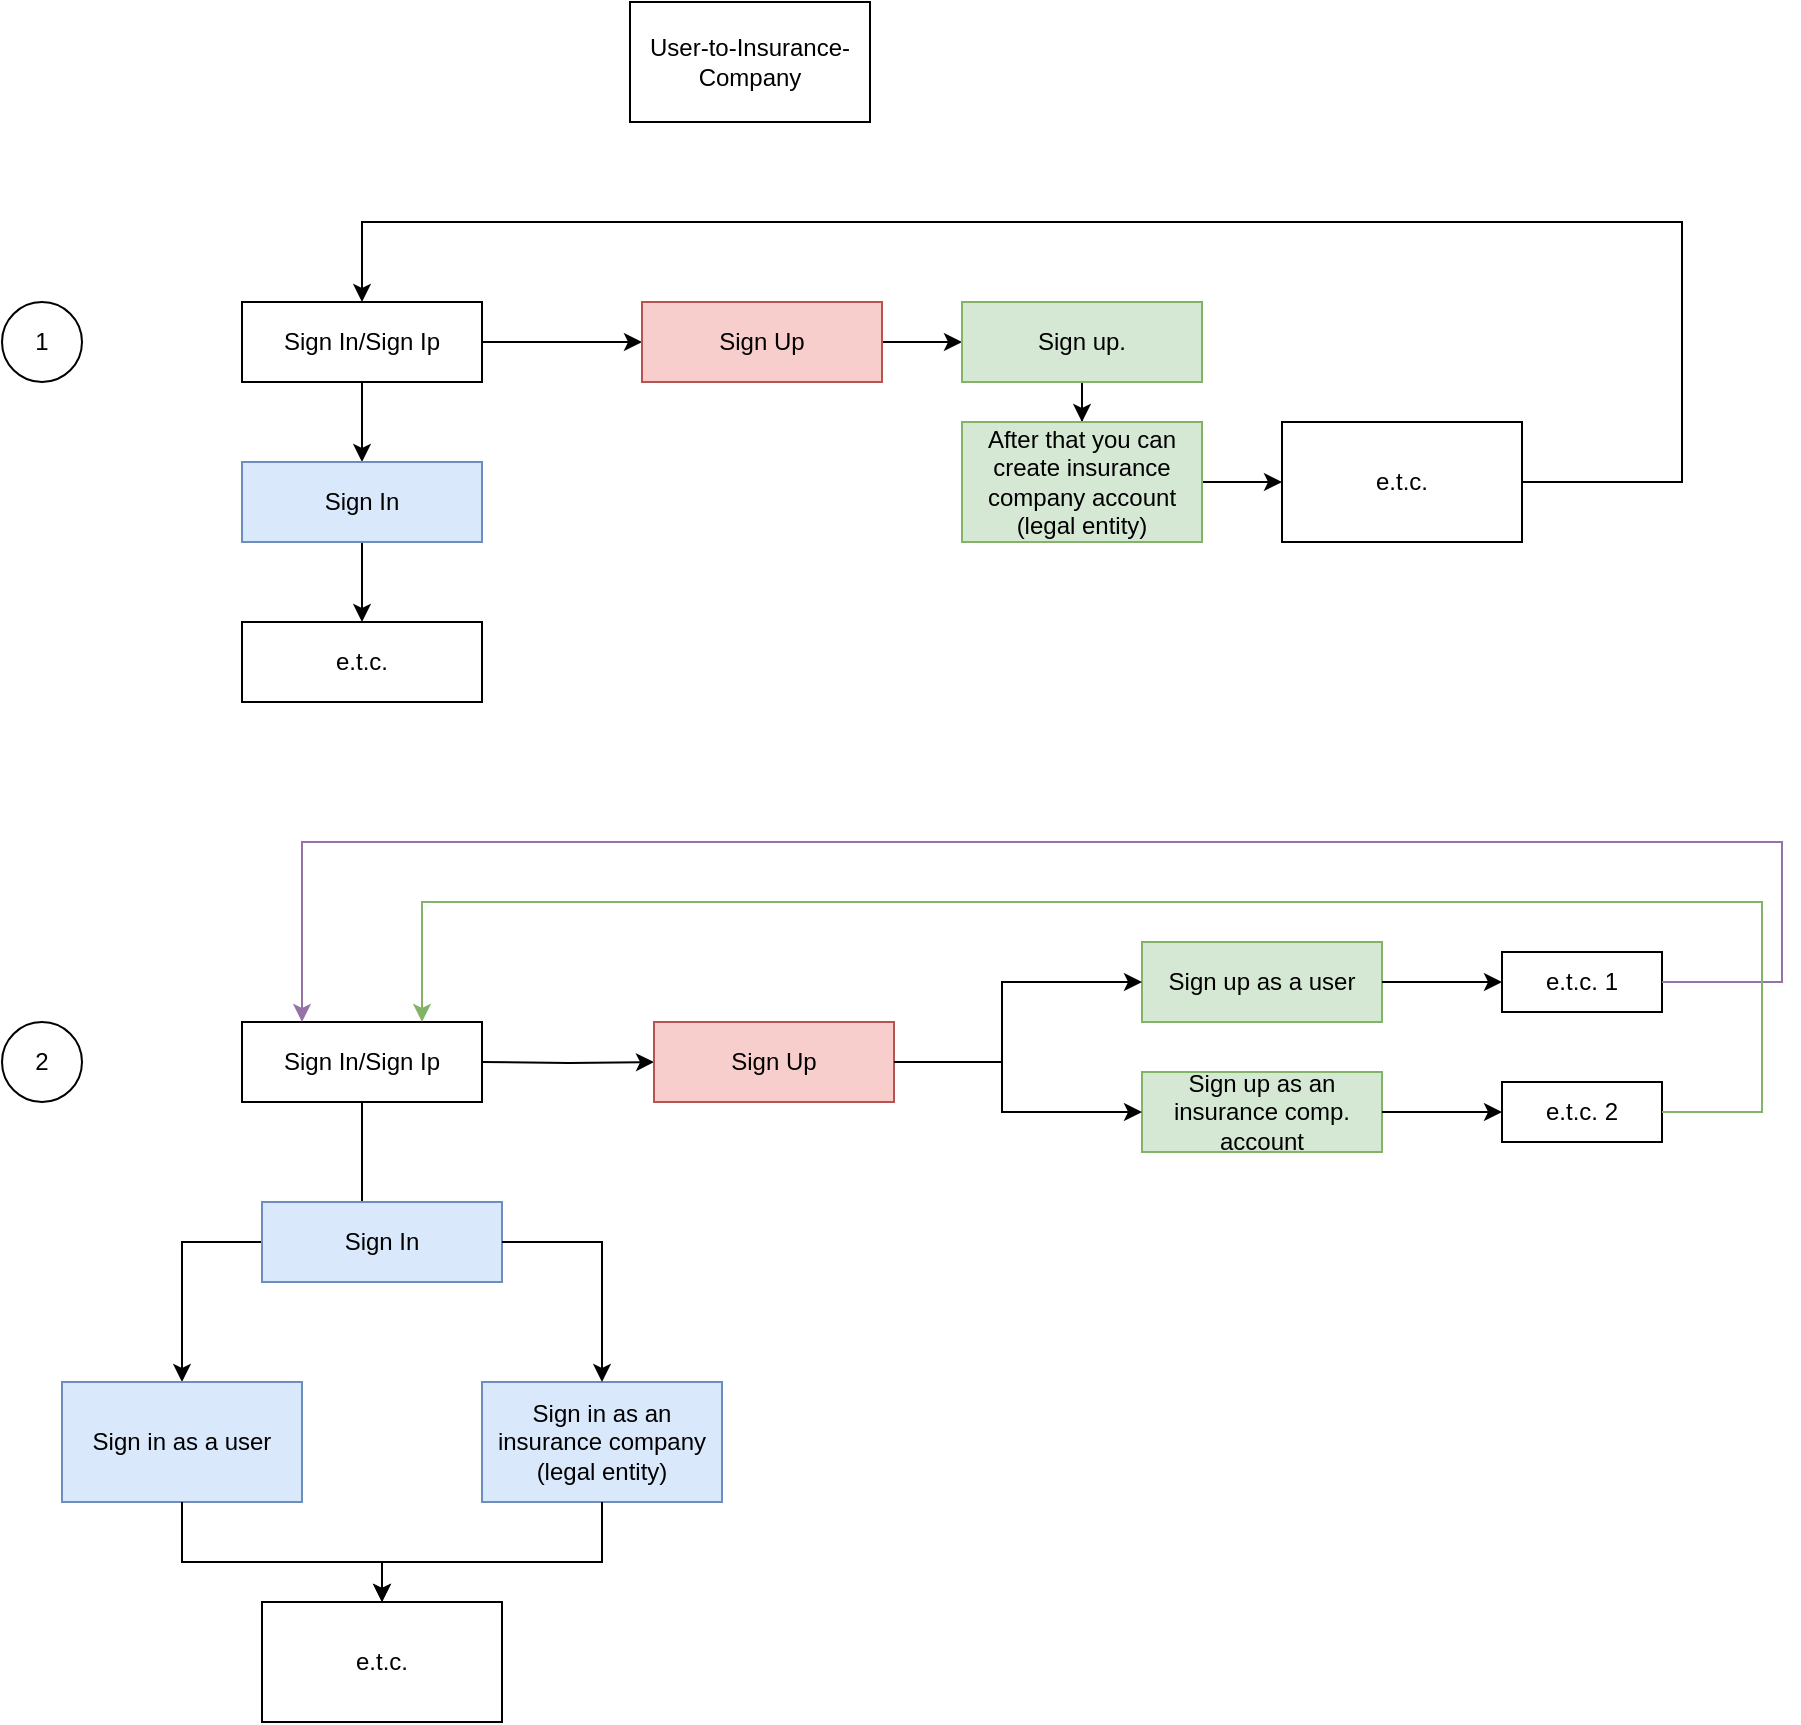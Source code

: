 <mxfile version="16.4.5" type="google"><diagram id="oGvwSa9stbDcDYC2hu3t" name="Page-1"><mxGraphModel dx="1422" dy="752" grid="1" gridSize="10" guides="1" tooltips="1" connect="1" arrows="1" fold="1" page="1" pageScale="1" pageWidth="827" pageHeight="1169" math="0" shadow="0"><root><mxCell id="0"/><mxCell id="1" parent="0"/><mxCell id="2dNx4pa6JmMQqgHAO0C8-5" value="" style="edgeStyle=orthogonalEdgeStyle;rounded=0;orthogonalLoop=1;jettySize=auto;html=1;" parent="1" source="2dNx4pa6JmMQqgHAO0C8-1" target="2dNx4pa6JmMQqgHAO0C8-4" edge="1"><mxGeometry relative="1" as="geometry"/></mxCell><mxCell id="2dNx4pa6JmMQqgHAO0C8-7" value="" style="edgeStyle=orthogonalEdgeStyle;rounded=0;orthogonalLoop=1;jettySize=auto;html=1;" parent="1" source="2dNx4pa6JmMQqgHAO0C8-1" target="2dNx4pa6JmMQqgHAO0C8-6" edge="1"><mxGeometry relative="1" as="geometry"/></mxCell><mxCell id="2dNx4pa6JmMQqgHAO0C8-1" value="Sign In/Sign Ip" style="rounded=0;whiteSpace=wrap;html=1;" parent="1" vertex="1"><mxGeometry x="160" y="160" width="120" height="40" as="geometry"/></mxCell><mxCell id="2dNx4pa6JmMQqgHAO0C8-2" value="User-to-Insurance-Company" style="rounded=0;whiteSpace=wrap;html=1;" parent="1" vertex="1"><mxGeometry x="354" y="10" width="120" height="60" as="geometry"/></mxCell><mxCell id="2dNx4pa6JmMQqgHAO0C8-3" value="1" style="ellipse;whiteSpace=wrap;html=1;aspect=fixed;" parent="1" vertex="1"><mxGeometry x="40" y="160" width="40" height="40" as="geometry"/></mxCell><mxCell id="2dNx4pa6JmMQqgHAO0C8-11" value="" style="edgeStyle=orthogonalEdgeStyle;rounded=0;orthogonalLoop=1;jettySize=auto;html=1;" parent="1" source="2dNx4pa6JmMQqgHAO0C8-4" target="2dNx4pa6JmMQqgHAO0C8-10" edge="1"><mxGeometry relative="1" as="geometry"/></mxCell><mxCell id="2dNx4pa6JmMQqgHAO0C8-4" value="Sign Up" style="whiteSpace=wrap;html=1;rounded=0;fillColor=#f8cecc;strokeColor=#b85450;" parent="1" vertex="1"><mxGeometry x="360" y="160" width="120" height="40" as="geometry"/></mxCell><mxCell id="2dNx4pa6JmMQqgHAO0C8-9" value="" style="edgeStyle=orthogonalEdgeStyle;rounded=0;orthogonalLoop=1;jettySize=auto;html=1;" parent="1" source="2dNx4pa6JmMQqgHAO0C8-6" target="2dNx4pa6JmMQqgHAO0C8-8" edge="1"><mxGeometry relative="1" as="geometry"/></mxCell><mxCell id="2dNx4pa6JmMQqgHAO0C8-6" value="Sign In" style="whiteSpace=wrap;html=1;rounded=0;fillColor=#dae8fc;strokeColor=#6c8ebf;" parent="1" vertex="1"><mxGeometry x="160" y="240" width="120" height="40" as="geometry"/></mxCell><mxCell id="2dNx4pa6JmMQqgHAO0C8-8" value="e.t.c." style="whiteSpace=wrap;html=1;rounded=0;" parent="1" vertex="1"><mxGeometry x="160" y="320" width="120" height="40" as="geometry"/></mxCell><mxCell id="2dNx4pa6JmMQqgHAO0C8-13" value="" style="edgeStyle=orthogonalEdgeStyle;rounded=0;orthogonalLoop=1;jettySize=auto;html=1;" parent="1" source="2dNx4pa6JmMQqgHAO0C8-10" target="2dNx4pa6JmMQqgHAO0C8-12" edge="1"><mxGeometry relative="1" as="geometry"/></mxCell><mxCell id="2dNx4pa6JmMQqgHAO0C8-10" value="Sign up. " style="whiteSpace=wrap;html=1;rounded=0;fillColor=#d5e8d4;strokeColor=#82b366;" parent="1" vertex="1"><mxGeometry x="520" y="160" width="120" height="40" as="geometry"/></mxCell><mxCell id="2dNx4pa6JmMQqgHAO0C8-16" value="" style="edgeStyle=orthogonalEdgeStyle;rounded=0;orthogonalLoop=1;jettySize=auto;html=1;" parent="1" source="2dNx4pa6JmMQqgHAO0C8-12" target="2dNx4pa6JmMQqgHAO0C8-15" edge="1"><mxGeometry relative="1" as="geometry"/></mxCell><mxCell id="2dNx4pa6JmMQqgHAO0C8-12" value="After that you can create insurance company account (legal entity)" style="whiteSpace=wrap;html=1;rounded=0;fillColor=#d5e8d4;strokeColor=#82b366;" parent="1" vertex="1"><mxGeometry x="520" y="220" width="120" height="60" as="geometry"/></mxCell><mxCell id="2dNx4pa6JmMQqgHAO0C8-15" value="e.t.c." style="whiteSpace=wrap;html=1;rounded=0;" parent="1" vertex="1"><mxGeometry x="680" y="220" width="120" height="60" as="geometry"/></mxCell><mxCell id="2dNx4pa6JmMQqgHAO0C8-17" value="" style="endArrow=classic;html=1;rounded=0;exitX=1;exitY=0.5;exitDx=0;exitDy=0;entryX=0.5;entryY=0;entryDx=0;entryDy=0;" parent="1" source="2dNx4pa6JmMQqgHAO0C8-15" target="2dNx4pa6JmMQqgHAO0C8-1" edge="1"><mxGeometry width="50" height="50" relative="1" as="geometry"><mxPoint x="390" y="290" as="sourcePoint"/><mxPoint x="440" y="240" as="targetPoint"/><Array as="points"><mxPoint x="880" y="250"/><mxPoint x="880" y="120"/><mxPoint x="220" y="120"/></Array></mxGeometry></mxCell><mxCell id="yCSSDyT3bQ_zZ8q4dTY6-2" value="" style="edgeStyle=orthogonalEdgeStyle;rounded=0;orthogonalLoop=1;jettySize=auto;html=1;" edge="1" parent="1" source="yCSSDyT3bQ_zZ8q4dTY6-3" target="yCSSDyT3bQ_zZ8q4dTY6-8"><mxGeometry relative="1" as="geometry"/></mxCell><mxCell id="yCSSDyT3bQ_zZ8q4dTY6-3" value="Sign In/Sign Ip" style="rounded=0;whiteSpace=wrap;html=1;" vertex="1" parent="1"><mxGeometry x="160" y="520" width="120" height="40" as="geometry"/></mxCell><mxCell id="yCSSDyT3bQ_zZ8q4dTY6-4" value="2" style="ellipse;whiteSpace=wrap;html=1;aspect=fixed;" vertex="1" parent="1"><mxGeometry x="40" y="520" width="40" height="40" as="geometry"/></mxCell><mxCell id="yCSSDyT3bQ_zZ8q4dTY6-6" value="Sign up as a user " style="whiteSpace=wrap;html=1;rounded=0;fillColor=#d5e8d4;strokeColor=#82b366;" vertex="1" parent="1"><mxGeometry x="610" y="480" width="120" height="40" as="geometry"/></mxCell><mxCell id="yCSSDyT3bQ_zZ8q4dTY6-8" value="Sign in as a user" style="whiteSpace=wrap;html=1;rounded=0;fillColor=#dae8fc;strokeColor=#6c8ebf;" vertex="1" parent="1"><mxGeometry x="70" y="700" width="120" height="60" as="geometry"/></mxCell><mxCell id="yCSSDyT3bQ_zZ8q4dTY6-16" value="Sign up as an insurance comp. account" style="whiteSpace=wrap;html=1;rounded=0;fillColor=#d5e8d4;strokeColor=#82b366;" vertex="1" parent="1"><mxGeometry x="610" y="545" width="120" height="40" as="geometry"/></mxCell><mxCell id="yCSSDyT3bQ_zZ8q4dTY6-18" value="" style="edgeStyle=orthogonalEdgeStyle;rounded=0;orthogonalLoop=1;jettySize=auto;html=1;" edge="1" parent="1" target="yCSSDyT3bQ_zZ8q4dTY6-19"><mxGeometry relative="1" as="geometry"><mxPoint x="280" y="540" as="sourcePoint"/></mxGeometry></mxCell><mxCell id="yCSSDyT3bQ_zZ8q4dTY6-19" value="Sign Up" style="whiteSpace=wrap;html=1;rounded=0;fillColor=#f8cecc;strokeColor=#b85450;" vertex="1" parent="1"><mxGeometry x="366" y="520" width="120" height="40" as="geometry"/></mxCell><mxCell id="yCSSDyT3bQ_zZ8q4dTY6-20" value="" style="endArrow=classic;html=1;rounded=0;exitX=1;exitY=0.5;exitDx=0;exitDy=0;entryX=0;entryY=0.5;entryDx=0;entryDy=0;" edge="1" parent="1" source="yCSSDyT3bQ_zZ8q4dTY6-19" target="yCSSDyT3bQ_zZ8q4dTY6-6"><mxGeometry width="50" height="50" relative="1" as="geometry"><mxPoint x="540" y="500" as="sourcePoint"/><mxPoint x="590" y="450" as="targetPoint"/><Array as="points"><mxPoint x="540" y="540"/><mxPoint x="540" y="500"/></Array></mxGeometry></mxCell><mxCell id="yCSSDyT3bQ_zZ8q4dTY6-21" value="" style="endArrow=classic;html=1;rounded=0;exitX=1;exitY=0.5;exitDx=0;exitDy=0;entryX=0;entryY=0.5;entryDx=0;entryDy=0;" edge="1" parent="1" source="yCSSDyT3bQ_zZ8q4dTY6-19" target="yCSSDyT3bQ_zZ8q4dTY6-16"><mxGeometry width="50" height="50" relative="1" as="geometry"><mxPoint x="540" y="500" as="sourcePoint"/><mxPoint x="590" y="450" as="targetPoint"/><Array as="points"><mxPoint x="540" y="540"/><mxPoint x="540" y="565"/></Array></mxGeometry></mxCell><mxCell id="yCSSDyT3bQ_zZ8q4dTY6-22" value="e.t.c. 1" style="rounded=0;whiteSpace=wrap;html=1;" vertex="1" parent="1"><mxGeometry x="790" y="485" width="80" height="30" as="geometry"/></mxCell><mxCell id="yCSSDyT3bQ_zZ8q4dTY6-23" value="e.t.c. 2" style="rounded=0;whiteSpace=wrap;html=1;" vertex="1" parent="1"><mxGeometry x="790" y="550" width="80" height="30" as="geometry"/></mxCell><mxCell id="yCSSDyT3bQ_zZ8q4dTY6-24" value="" style="endArrow=classic;html=1;rounded=0;exitX=1;exitY=0.5;exitDx=0;exitDy=0;entryX=0;entryY=0.5;entryDx=0;entryDy=0;" edge="1" parent="1" source="yCSSDyT3bQ_zZ8q4dTY6-16" target="yCSSDyT3bQ_zZ8q4dTY6-23"><mxGeometry width="50" height="50" relative="1" as="geometry"><mxPoint x="540" y="500" as="sourcePoint"/><mxPoint x="590" y="450" as="targetPoint"/></mxGeometry></mxCell><mxCell id="yCSSDyT3bQ_zZ8q4dTY6-25" value="" style="endArrow=classic;html=1;rounded=0;exitX=1;exitY=0.5;exitDx=0;exitDy=0;entryX=0;entryY=0.5;entryDx=0;entryDy=0;" edge="1" parent="1" source="yCSSDyT3bQ_zZ8q4dTY6-6" target="yCSSDyT3bQ_zZ8q4dTY6-22"><mxGeometry width="50" height="50" relative="1" as="geometry"><mxPoint x="540" y="500" as="sourcePoint"/><mxPoint x="590" y="450" as="targetPoint"/></mxGeometry></mxCell><mxCell id="yCSSDyT3bQ_zZ8q4dTY6-26" value="" style="endArrow=classic;html=1;rounded=0;exitX=1;exitY=0.5;exitDx=0;exitDy=0;entryX=0.25;entryY=0;entryDx=0;entryDy=0;fillColor=#e1d5e7;strokeColor=#9673a6;" edge="1" parent="1" source="yCSSDyT3bQ_zZ8q4dTY6-22" target="yCSSDyT3bQ_zZ8q4dTY6-3"><mxGeometry width="50" height="50" relative="1" as="geometry"><mxPoint x="540" y="500" as="sourcePoint"/><mxPoint x="590" y="450" as="targetPoint"/><Array as="points"><mxPoint x="930" y="500"/><mxPoint x="930" y="430"/><mxPoint x="190" y="430"/></Array></mxGeometry></mxCell><mxCell id="yCSSDyT3bQ_zZ8q4dTY6-27" value="" style="endArrow=classic;html=1;rounded=0;exitX=1;exitY=0.5;exitDx=0;exitDy=0;entryX=0.75;entryY=0;entryDx=0;entryDy=0;fillColor=#d5e8d4;strokeColor=#82b366;" edge="1" parent="1" source="yCSSDyT3bQ_zZ8q4dTY6-23" target="yCSSDyT3bQ_zZ8q4dTY6-3"><mxGeometry width="50" height="50" relative="1" as="geometry"><mxPoint x="540" y="500" as="sourcePoint"/><mxPoint x="470" y="470" as="targetPoint"/><Array as="points"><mxPoint x="920" y="565"/><mxPoint x="920" y="460"/><mxPoint x="250" y="460"/></Array></mxGeometry></mxCell><mxCell id="yCSSDyT3bQ_zZ8q4dTY6-28" value="Sign In" style="whiteSpace=wrap;html=1;rounded=0;fillColor=#dae8fc;strokeColor=#6c8ebf;" vertex="1" parent="1"><mxGeometry x="170" y="610" width="120" height="40" as="geometry"/></mxCell><mxCell id="yCSSDyT3bQ_zZ8q4dTY6-29" value="Sign in as an insurance company (legal entity)" style="whiteSpace=wrap;html=1;rounded=0;fillColor=#dae8fc;strokeColor=#6c8ebf;" vertex="1" parent="1"><mxGeometry x="280" y="700" width="120" height="60" as="geometry"/></mxCell><mxCell id="yCSSDyT3bQ_zZ8q4dTY6-30" value="" style="endArrow=classic;html=1;rounded=0;exitX=1;exitY=0.5;exitDx=0;exitDy=0;entryX=0.5;entryY=0;entryDx=0;entryDy=0;" edge="1" parent="1" source="yCSSDyT3bQ_zZ8q4dTY6-28" target="yCSSDyT3bQ_zZ8q4dTY6-29"><mxGeometry width="50" height="50" relative="1" as="geometry"><mxPoint x="540" y="500" as="sourcePoint"/><mxPoint x="590" y="450" as="targetPoint"/><Array as="points"><mxPoint x="340" y="630"/></Array></mxGeometry></mxCell><mxCell id="yCSSDyT3bQ_zZ8q4dTY6-31" value="e.t.c." style="rounded=0;whiteSpace=wrap;html=1;" vertex="1" parent="1"><mxGeometry x="170" y="810" width="120" height="60" as="geometry"/></mxCell><mxCell id="yCSSDyT3bQ_zZ8q4dTY6-32" value="" style="endArrow=classic;html=1;rounded=0;exitX=0.5;exitY=1;exitDx=0;exitDy=0;entryX=0.5;entryY=0;entryDx=0;entryDy=0;" edge="1" parent="1" source="yCSSDyT3bQ_zZ8q4dTY6-8" target="yCSSDyT3bQ_zZ8q4dTY6-31"><mxGeometry width="50" height="50" relative="1" as="geometry"><mxPoint x="540" y="680" as="sourcePoint"/><mxPoint x="590" y="630" as="targetPoint"/><Array as="points"><mxPoint x="130" y="790"/><mxPoint x="230" y="790"/></Array></mxGeometry></mxCell><mxCell id="yCSSDyT3bQ_zZ8q4dTY6-33" value="" style="endArrow=classic;html=1;rounded=0;exitX=0.5;exitY=1;exitDx=0;exitDy=0;entryX=0.5;entryY=0;entryDx=0;entryDy=0;" edge="1" parent="1" source="yCSSDyT3bQ_zZ8q4dTY6-29" target="yCSSDyT3bQ_zZ8q4dTY6-31"><mxGeometry width="50" height="50" relative="1" as="geometry"><mxPoint x="540" y="680" as="sourcePoint"/><mxPoint x="590" y="630" as="targetPoint"/><Array as="points"><mxPoint x="340" y="790"/><mxPoint x="230" y="790"/></Array></mxGeometry></mxCell></root></mxGraphModel></diagram></mxfile>